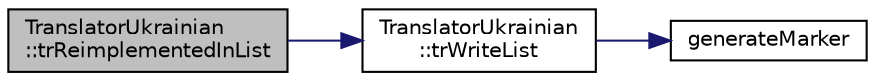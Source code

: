 digraph "TranslatorUkrainian::trReimplementedInList"
{
 // LATEX_PDF_SIZE
  edge [fontname="Helvetica",fontsize="10",labelfontname="Helvetica",labelfontsize="10"];
  node [fontname="Helvetica",fontsize="10",shape=record];
  rankdir="LR";
  Node1 [label="TranslatorUkrainian\l::trReimplementedInList",height=0.2,width=0.4,color="black", fillcolor="grey75", style="filled", fontcolor="black",tooltip=" "];
  Node1 -> Node2 [color="midnightblue",fontsize="10",style="solid",fontname="Helvetica"];
  Node2 [label="TranslatorUkrainian\l::trWriteList",height=0.2,width=0.4,color="black", fillcolor="white", style="filled",URL="$classTranslatorUkrainian.html#a08d784d98d5af1b0afdb38cc87773ea3",tooltip=" "];
  Node2 -> Node3 [color="midnightblue",fontsize="10",style="solid",fontname="Helvetica"];
  Node3 [label="generateMarker",height=0.2,width=0.4,color="black", fillcolor="white", style="filled",URL="$util_8cpp.html#a5530a73bd518581ac62e4eee5bc2f6db",tooltip=" "];
}

